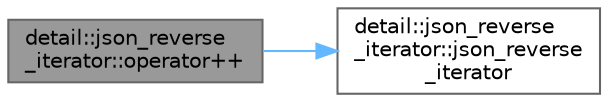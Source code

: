 digraph "detail::json_reverse_iterator::operator++"
{
 // INTERACTIVE_SVG=YES
 // LATEX_PDF_SIZE
  bgcolor="transparent";
  edge [fontname=Helvetica,fontsize=10,labelfontname=Helvetica,labelfontsize=10];
  node [fontname=Helvetica,fontsize=10,shape=box,height=0.2,width=0.4];
  rankdir="LR";
  Node1 [id="Node000001",label="detail::json_reverse\l_iterator::operator++",height=0.2,width=0.4,color="gray40", fillcolor="grey60", style="filled", fontcolor="black",tooltip="pre-increment (++it)"];
  Node1 -> Node2 [id="edge1_Node000001_Node000002",color="steelblue1",style="solid",tooltip=" "];
  Node2 [id="Node000002",label="detail::json_reverse\l_iterator::json_reverse\l_iterator",height=0.2,width=0.4,color="grey40", fillcolor="white", style="filled",URL="$classdetail_1_1json__reverse__iterator.html#ad0012dca9469c2d5669ca2e446c8957d",tooltip="create reverse iterator from iterator"];
}
